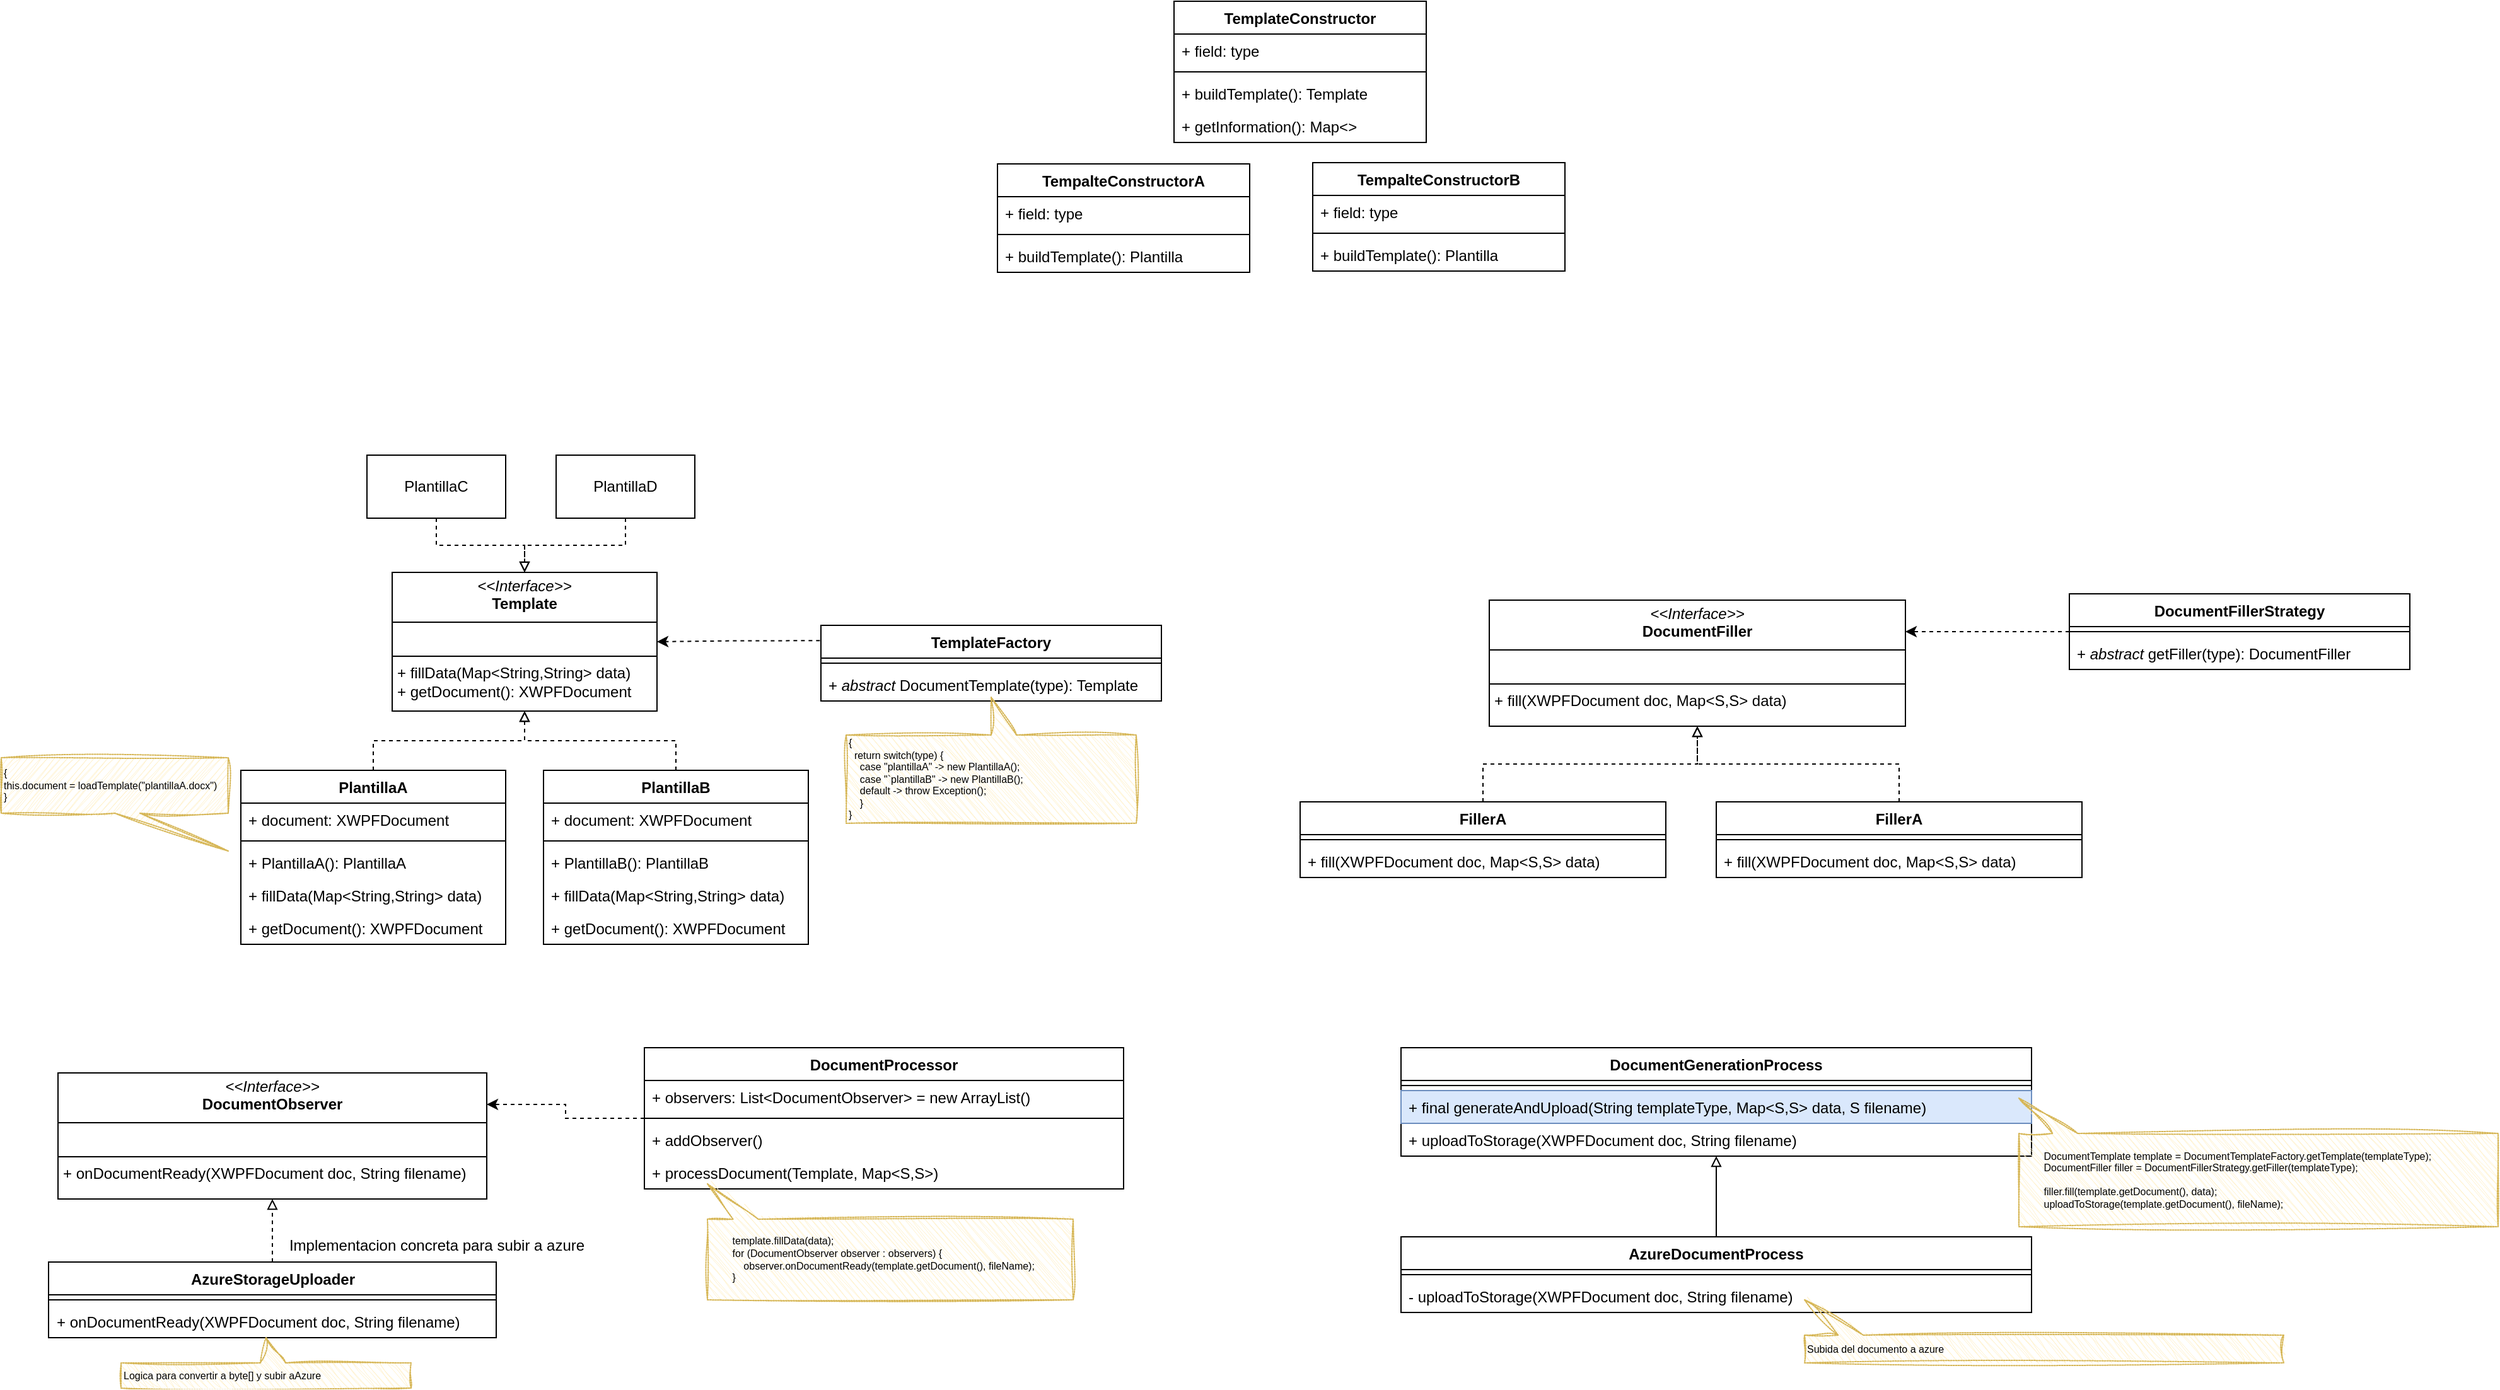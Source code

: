 <mxfile version="22.1.22" type="embed">
  <diagram name="Page-1" id="6133507b-19e7-1e82-6fc7-422aa6c4b21f">
    <mxGraphModel dx="2771" dy="1970" grid="1" gridSize="10" guides="1" tooltips="1" connect="1" arrows="1" fold="1" page="1" pageScale="1" pageWidth="1100" pageHeight="850" background="none" math="0" shadow="0">
      <root>
        <mxCell id="0" />
        <mxCell id="1" parent="0" />
        <mxCell id="1vB-7IkMYXD6WmxoZs2r-31" style="edgeStyle=orthogonalEdgeStyle;rounded=0;orthogonalLoop=1;jettySize=auto;html=1;entryX=0.5;entryY=0;entryDx=0;entryDy=0;endArrow=block;endFill=0;dashed=1;" parent="1" source="1vB-7IkMYXD6WmxoZs2r-3" target="1vB-7IkMYXD6WmxoZs2r-27" edge="1">
          <mxGeometry relative="1" as="geometry" />
        </mxCell>
        <mxCell id="1vB-7IkMYXD6WmxoZs2r-3" value="PlantillaC" style="html=1;whiteSpace=wrap;" parent="1" vertex="1">
          <mxGeometry x="170" y="120" width="110" height="50" as="geometry" />
        </mxCell>
        <mxCell id="1vB-7IkMYXD6WmxoZs2r-32" style="edgeStyle=orthogonalEdgeStyle;rounded=0;orthogonalLoop=1;jettySize=auto;html=1;endArrow=block;endFill=0;dashed=1;" parent="1" source="1vB-7IkMYXD6WmxoZs2r-4" target="1vB-7IkMYXD6WmxoZs2r-27" edge="1">
          <mxGeometry relative="1" as="geometry" />
        </mxCell>
        <mxCell id="1vB-7IkMYXD6WmxoZs2r-4" value="PlantillaD" style="html=1;whiteSpace=wrap;" parent="1" vertex="1">
          <mxGeometry x="320" y="120" width="110" height="50" as="geometry" />
        </mxCell>
        <mxCell id="1vB-7IkMYXD6WmxoZs2r-6" value="TemplateConstructor" style="swimlane;fontStyle=1;align=center;verticalAlign=top;childLayout=stackLayout;horizontal=1;startSize=26;horizontalStack=0;resizeParent=1;resizeParentMax=0;resizeLast=0;collapsible=1;marginBottom=0;whiteSpace=wrap;html=1;" parent="1" vertex="1">
          <mxGeometry x="810" y="-240" width="200" height="112" as="geometry" />
        </mxCell>
        <mxCell id="1vB-7IkMYXD6WmxoZs2r-7" value="+ field: type" style="text;strokeColor=none;fillColor=none;align=left;verticalAlign=top;spacingLeft=4;spacingRight=4;overflow=hidden;rotatable=0;points=[[0,0.5],[1,0.5]];portConstraint=eastwest;whiteSpace=wrap;html=1;" parent="1vB-7IkMYXD6WmxoZs2r-6" vertex="1">
          <mxGeometry y="26" width="200" height="26" as="geometry" />
        </mxCell>
        <mxCell id="1vB-7IkMYXD6WmxoZs2r-8" value="" style="line;strokeWidth=1;fillColor=none;align=left;verticalAlign=middle;spacingTop=-1;spacingLeft=3;spacingRight=3;rotatable=0;labelPosition=right;points=[];portConstraint=eastwest;strokeColor=inherit;" parent="1vB-7IkMYXD6WmxoZs2r-6" vertex="1">
          <mxGeometry y="52" width="200" height="8" as="geometry" />
        </mxCell>
        <mxCell id="1vB-7IkMYXD6WmxoZs2r-9" value="+ buildTemplate(): Template" style="text;strokeColor=none;fillColor=none;align=left;verticalAlign=top;spacingLeft=4;spacingRight=4;overflow=hidden;rotatable=0;points=[[0,0.5],[1,0.5]];portConstraint=eastwest;whiteSpace=wrap;html=1;" parent="1vB-7IkMYXD6WmxoZs2r-6" vertex="1">
          <mxGeometry y="60" width="200" height="26" as="geometry" />
        </mxCell>
        <mxCell id="1vB-7IkMYXD6WmxoZs2r-25" value="+ getInformation(): Map&amp;lt;&amp;gt;" style="text;strokeColor=none;fillColor=none;align=left;verticalAlign=top;spacingLeft=4;spacingRight=4;overflow=hidden;rotatable=0;points=[[0,0.5],[1,0.5]];portConstraint=eastwest;whiteSpace=wrap;html=1;" parent="1vB-7IkMYXD6WmxoZs2r-6" vertex="1">
          <mxGeometry y="86" width="200" height="26" as="geometry" />
        </mxCell>
        <mxCell id="1vB-7IkMYXD6WmxoZs2r-16" value="TempalteConstructorA" style="swimlane;fontStyle=1;align=center;verticalAlign=top;childLayout=stackLayout;horizontal=1;startSize=26;horizontalStack=0;resizeParent=1;resizeParentMax=0;resizeLast=0;collapsible=1;marginBottom=0;whiteSpace=wrap;html=1;" parent="1" vertex="1">
          <mxGeometry x="670" y="-111" width="200" height="86" as="geometry" />
        </mxCell>
        <mxCell id="1vB-7IkMYXD6WmxoZs2r-17" value="+ field: type" style="text;strokeColor=none;fillColor=none;align=left;verticalAlign=top;spacingLeft=4;spacingRight=4;overflow=hidden;rotatable=0;points=[[0,0.5],[1,0.5]];portConstraint=eastwest;whiteSpace=wrap;html=1;" parent="1vB-7IkMYXD6WmxoZs2r-16" vertex="1">
          <mxGeometry y="26" width="200" height="26" as="geometry" />
        </mxCell>
        <mxCell id="1vB-7IkMYXD6WmxoZs2r-18" value="" style="line;strokeWidth=1;fillColor=none;align=left;verticalAlign=middle;spacingTop=-1;spacingLeft=3;spacingRight=3;rotatable=0;labelPosition=right;points=[];portConstraint=eastwest;strokeColor=inherit;" parent="1vB-7IkMYXD6WmxoZs2r-16" vertex="1">
          <mxGeometry y="52" width="200" height="8" as="geometry" />
        </mxCell>
        <mxCell id="1vB-7IkMYXD6WmxoZs2r-19" value="+ buildTemplate(): Plantilla" style="text;strokeColor=none;fillColor=none;align=left;verticalAlign=top;spacingLeft=4;spacingRight=4;overflow=hidden;rotatable=0;points=[[0,0.5],[1,0.5]];portConstraint=eastwest;whiteSpace=wrap;html=1;" parent="1vB-7IkMYXD6WmxoZs2r-16" vertex="1">
          <mxGeometry y="60" width="200" height="26" as="geometry" />
        </mxCell>
        <mxCell id="1vB-7IkMYXD6WmxoZs2r-20" value="TempalteConstructorB" style="swimlane;fontStyle=1;align=center;verticalAlign=top;childLayout=stackLayout;horizontal=1;startSize=26;horizontalStack=0;resizeParent=1;resizeParentMax=0;resizeLast=0;collapsible=1;marginBottom=0;whiteSpace=wrap;html=1;" parent="1" vertex="1">
          <mxGeometry x="920" y="-112" width="200" height="86" as="geometry" />
        </mxCell>
        <mxCell id="1vB-7IkMYXD6WmxoZs2r-21" value="+ field: type" style="text;strokeColor=none;fillColor=none;align=left;verticalAlign=top;spacingLeft=4;spacingRight=4;overflow=hidden;rotatable=0;points=[[0,0.5],[1,0.5]];portConstraint=eastwest;whiteSpace=wrap;html=1;" parent="1vB-7IkMYXD6WmxoZs2r-20" vertex="1">
          <mxGeometry y="26" width="200" height="26" as="geometry" />
        </mxCell>
        <mxCell id="1vB-7IkMYXD6WmxoZs2r-22" value="" style="line;strokeWidth=1;fillColor=none;align=left;verticalAlign=middle;spacingTop=-1;spacingLeft=3;spacingRight=3;rotatable=0;labelPosition=right;points=[];portConstraint=eastwest;strokeColor=inherit;" parent="1vB-7IkMYXD6WmxoZs2r-20" vertex="1">
          <mxGeometry y="52" width="200" height="8" as="geometry" />
        </mxCell>
        <mxCell id="1vB-7IkMYXD6WmxoZs2r-23" value="+ buildTemplate(): Plantilla" style="text;strokeColor=none;fillColor=none;align=left;verticalAlign=top;spacingLeft=4;spacingRight=4;overflow=hidden;rotatable=0;points=[[0,0.5],[1,0.5]];portConstraint=eastwest;whiteSpace=wrap;html=1;" parent="1vB-7IkMYXD6WmxoZs2r-20" vertex="1">
          <mxGeometry y="60" width="200" height="26" as="geometry" />
        </mxCell>
        <mxCell id="1vB-7IkMYXD6WmxoZs2r-27" value="&lt;p style=&quot;margin:0px;margin-top:4px;text-align:center;&quot;&gt;&lt;i&gt;&amp;lt;&amp;lt;Interface&amp;gt;&amp;gt;&lt;/i&gt;&lt;br&gt;&lt;b&gt;Template&lt;/b&gt;&lt;/p&gt;&lt;hr size=&quot;1&quot; style=&quot;border-style:solid;&quot;&gt;&lt;p style=&quot;margin:0px;margin-left:4px;&quot;&gt;&lt;br&gt;&lt;/p&gt;&lt;hr size=&quot;1&quot; style=&quot;border-style:solid;&quot;&gt;&lt;p style=&quot;margin:0px;margin-left:4px;&quot;&gt;+ fillData(Map&amp;lt;String,String&amp;gt; data)&lt;br&gt;+ getDocument(): XWPFDocument&lt;/p&gt;" style="verticalAlign=top;align=left;overflow=fill;html=1;whiteSpace=wrap;" parent="1" vertex="1">
          <mxGeometry x="190" y="213" width="210" height="110" as="geometry" />
        </mxCell>
        <mxCell id="1vB-7IkMYXD6WmxoZs2r-34" value="PlantillaA" style="swimlane;fontStyle=1;align=center;verticalAlign=top;childLayout=stackLayout;horizontal=1;startSize=26;horizontalStack=0;resizeParent=1;resizeParentMax=0;resizeLast=0;collapsible=1;marginBottom=0;whiteSpace=wrap;html=1;" parent="1" vertex="1">
          <mxGeometry x="70" y="370" width="210" height="138" as="geometry" />
        </mxCell>
        <mxCell id="1vB-7IkMYXD6WmxoZs2r-35" value="+ document: XWPFDocument" style="text;strokeColor=none;fillColor=none;align=left;verticalAlign=top;spacingLeft=4;spacingRight=4;overflow=hidden;rotatable=0;points=[[0,0.5],[1,0.5]];portConstraint=eastwest;whiteSpace=wrap;html=1;" parent="1vB-7IkMYXD6WmxoZs2r-34" vertex="1">
          <mxGeometry y="26" width="210" height="26" as="geometry" />
        </mxCell>
        <mxCell id="1vB-7IkMYXD6WmxoZs2r-36" value="" style="line;strokeWidth=1;fillColor=none;align=left;verticalAlign=middle;spacingTop=-1;spacingLeft=3;spacingRight=3;rotatable=0;labelPosition=right;points=[];portConstraint=eastwest;strokeColor=inherit;" parent="1vB-7IkMYXD6WmxoZs2r-34" vertex="1">
          <mxGeometry y="52" width="210" height="8" as="geometry" />
        </mxCell>
        <mxCell id="1vB-7IkMYXD6WmxoZs2r-37" value="+ PlantillaA(): PlantillaA" style="text;strokeColor=none;fillColor=none;align=left;verticalAlign=top;spacingLeft=4;spacingRight=4;overflow=hidden;rotatable=0;points=[[0,0.5],[1,0.5]];portConstraint=eastwest;whiteSpace=wrap;html=1;" parent="1vB-7IkMYXD6WmxoZs2r-34" vertex="1">
          <mxGeometry y="60" width="210" height="26" as="geometry" />
        </mxCell>
        <mxCell id="1vB-7IkMYXD6WmxoZs2r-42" value="+ fillData(Map&amp;lt;String,String&amp;gt; data)" style="text;strokeColor=none;fillColor=none;align=left;verticalAlign=top;spacingLeft=4;spacingRight=4;overflow=hidden;rotatable=0;points=[[0,0.5],[1,0.5]];portConstraint=eastwest;whiteSpace=wrap;html=1;" parent="1vB-7IkMYXD6WmxoZs2r-34" vertex="1">
          <mxGeometry y="86" width="210" height="26" as="geometry" />
        </mxCell>
        <mxCell id="1vB-7IkMYXD6WmxoZs2r-43" value="+ getDocument(): XWPFDocument" style="text;strokeColor=none;fillColor=none;align=left;verticalAlign=top;spacingLeft=4;spacingRight=4;overflow=hidden;rotatable=0;points=[[0,0.5],[1,0.5]];portConstraint=eastwest;whiteSpace=wrap;html=1;" parent="1vB-7IkMYXD6WmxoZs2r-34" vertex="1">
          <mxGeometry y="112" width="210" height="26" as="geometry" />
        </mxCell>
        <mxCell id="1vB-7IkMYXD6WmxoZs2r-45" style="edgeStyle=orthogonalEdgeStyle;rounded=0;orthogonalLoop=1;jettySize=auto;html=1;dashed=1;endArrow=block;endFill=0;" parent="1" source="1vB-7IkMYXD6WmxoZs2r-34" target="1vB-7IkMYXD6WmxoZs2r-27" edge="1">
          <mxGeometry relative="1" as="geometry" />
        </mxCell>
        <mxCell id="1vB-7IkMYXD6WmxoZs2r-46" value="{&lt;div style=&quot;font-size: 8px;&quot;&gt;this.document = loadTemplate(&quot;plantillaA.docx&quot;)&lt;/div&gt;&lt;div style=&quot;font-size: 8px;&quot;&gt;}&lt;/div&gt;" style="shape=callout;whiteSpace=wrap;html=1;perimeter=calloutPerimeter;position2=1;align=left;fontSize=8;dashed=1;dashPattern=1 1;fillColor=#fff2cc;strokeColor=#d6b656;sketch=1;curveFitting=1;jiggle=2;" parent="1" vertex="1">
          <mxGeometry x="-120" y="360" width="180" height="74" as="geometry" />
        </mxCell>
        <mxCell id="1vB-7IkMYXD6WmxoZs2r-47" value="TemplateFactory" style="swimlane;fontStyle=1;align=center;verticalAlign=top;childLayout=stackLayout;horizontal=1;startSize=26;horizontalStack=0;resizeParent=1;resizeParentMax=0;resizeLast=0;collapsible=1;marginBottom=0;whiteSpace=wrap;html=1;" parent="1" vertex="1">
          <mxGeometry x="530" y="255" width="270" height="60" as="geometry" />
        </mxCell>
        <mxCell id="1vB-7IkMYXD6WmxoZs2r-49" value="" style="line;strokeWidth=1;fillColor=none;align=left;verticalAlign=middle;spacingTop=-1;spacingLeft=3;spacingRight=3;rotatable=0;labelPosition=right;points=[];portConstraint=eastwest;strokeColor=inherit;" parent="1vB-7IkMYXD6WmxoZs2r-47" vertex="1">
          <mxGeometry y="26" width="270" height="8" as="geometry" />
        </mxCell>
        <mxCell id="1vB-7IkMYXD6WmxoZs2r-50" value="+ &lt;i&gt;abstract&lt;/i&gt; DocumentTemplate(type): Template" style="text;strokeColor=none;fillColor=none;align=left;verticalAlign=top;spacingLeft=4;spacingRight=4;overflow=hidden;rotatable=0;points=[[0,0.5],[1,0.5]];portConstraint=eastwest;whiteSpace=wrap;html=1;" parent="1vB-7IkMYXD6WmxoZs2r-47" vertex="1">
          <mxGeometry y="34" width="270" height="26" as="geometry" />
        </mxCell>
        <mxCell id="1vB-7IkMYXD6WmxoZs2r-57" style="edgeStyle=orthogonalEdgeStyle;rounded=0;orthogonalLoop=1;jettySize=auto;html=1;entryX=0.5;entryY=1;entryDx=0;entryDy=0;endArrow=block;endFill=0;dashed=1;" parent="1" source="1vB-7IkMYXD6WmxoZs2r-51" target="1vB-7IkMYXD6WmxoZs2r-27" edge="1">
          <mxGeometry relative="1" as="geometry">
            <mxPoint x="330" y="340" as="targetPoint" />
          </mxGeometry>
        </mxCell>
        <mxCell id="1vB-7IkMYXD6WmxoZs2r-51" value="PlantillaB" style="swimlane;fontStyle=1;align=center;verticalAlign=top;childLayout=stackLayout;horizontal=1;startSize=26;horizontalStack=0;resizeParent=1;resizeParentMax=0;resizeLast=0;collapsible=1;marginBottom=0;whiteSpace=wrap;html=1;" parent="1" vertex="1">
          <mxGeometry x="310" y="370" width="210" height="138" as="geometry" />
        </mxCell>
        <mxCell id="1vB-7IkMYXD6WmxoZs2r-52" value="+ document: XWPFDocument" style="text;strokeColor=none;fillColor=none;align=left;verticalAlign=top;spacingLeft=4;spacingRight=4;overflow=hidden;rotatable=0;points=[[0,0.5],[1,0.5]];portConstraint=eastwest;whiteSpace=wrap;html=1;" parent="1vB-7IkMYXD6WmxoZs2r-51" vertex="1">
          <mxGeometry y="26" width="210" height="26" as="geometry" />
        </mxCell>
        <mxCell id="1vB-7IkMYXD6WmxoZs2r-53" value="" style="line;strokeWidth=1;fillColor=none;align=left;verticalAlign=middle;spacingTop=-1;spacingLeft=3;spacingRight=3;rotatable=0;labelPosition=right;points=[];portConstraint=eastwest;strokeColor=inherit;" parent="1vB-7IkMYXD6WmxoZs2r-51" vertex="1">
          <mxGeometry y="52" width="210" height="8" as="geometry" />
        </mxCell>
        <mxCell id="1vB-7IkMYXD6WmxoZs2r-54" value="+ PlantillaB(): PlantillaB" style="text;strokeColor=none;fillColor=none;align=left;verticalAlign=top;spacingLeft=4;spacingRight=4;overflow=hidden;rotatable=0;points=[[0,0.5],[1,0.5]];portConstraint=eastwest;whiteSpace=wrap;html=1;" parent="1vB-7IkMYXD6WmxoZs2r-51" vertex="1">
          <mxGeometry y="60" width="210" height="26" as="geometry" />
        </mxCell>
        <mxCell id="1vB-7IkMYXD6WmxoZs2r-55" value="+ fillData(Map&amp;lt;String,String&amp;gt; data)" style="text;strokeColor=none;fillColor=none;align=left;verticalAlign=top;spacingLeft=4;spacingRight=4;overflow=hidden;rotatable=0;points=[[0,0.5],[1,0.5]];portConstraint=eastwest;whiteSpace=wrap;html=1;" parent="1vB-7IkMYXD6WmxoZs2r-51" vertex="1">
          <mxGeometry y="86" width="210" height="26" as="geometry" />
        </mxCell>
        <mxCell id="1vB-7IkMYXD6WmxoZs2r-56" value="+ getDocument(): XWPFDocument" style="text;strokeColor=none;fillColor=none;align=left;verticalAlign=top;spacingLeft=4;spacingRight=4;overflow=hidden;rotatable=0;points=[[0,0.5],[1,0.5]];portConstraint=eastwest;whiteSpace=wrap;html=1;" parent="1vB-7IkMYXD6WmxoZs2r-51" vertex="1">
          <mxGeometry y="112" width="210" height="26" as="geometry" />
        </mxCell>
        <mxCell id="1vB-7IkMYXD6WmxoZs2r-58" value="{&lt;div style=&quot;font-size: 8px;&quot;&gt;&amp;nbsp; return switch(type) {&lt;/div&gt;&lt;div style=&quot;font-size: 8px;&quot;&gt;&amp;nbsp; &amp;nbsp; case &quot;plantillaA&quot; -&amp;gt; new PlantillaA();&lt;/div&gt;&lt;div style=&quot;font-size: 8px;&quot;&gt;&amp;nbsp; &amp;nbsp; case &quot;`plantillaB&quot; -&amp;gt; new PlantillaB();&lt;/div&gt;&lt;div style=&quot;font-size: 8px;&quot;&gt;&amp;nbsp; &amp;nbsp; default -&amp;gt; throw Exception();&lt;/div&gt;&lt;div style=&quot;font-size: 8px;&quot;&gt;&amp;nbsp; &amp;nbsp; }&lt;/div&gt;&lt;div style=&quot;font-size: 8px;&quot;&gt;}&lt;/div&gt;" style="shape=callout;whiteSpace=wrap;html=1;perimeter=calloutPerimeter;position2=0.5;flipV=1;dashed=1;dashPattern=1 1;fillColor=#fff2cc;strokeColor=#d6b656;align=left;fontSize=8;sketch=1;curveFitting=1;jiggle=2;" parent="1" vertex="1">
          <mxGeometry x="550" y="312" width="230" height="100" as="geometry" />
        </mxCell>
        <mxCell id="1vB-7IkMYXD6WmxoZs2r-59" style="edgeStyle=orthogonalEdgeStyle;rounded=0;orthogonalLoop=1;jettySize=auto;html=1;dashed=1;exitX=-0.003;exitY=0.203;exitDx=0;exitDy=0;exitPerimeter=0;" parent="1" source="1vB-7IkMYXD6WmxoZs2r-47" target="1vB-7IkMYXD6WmxoZs2r-27" edge="1">
          <mxGeometry relative="1" as="geometry" />
        </mxCell>
        <mxCell id="1vB-7IkMYXD6WmxoZs2r-60" value="&lt;p style=&quot;margin:0px;margin-top:4px;text-align:center;&quot;&gt;&lt;i&gt;&amp;lt;&amp;lt;Interface&amp;gt;&amp;gt;&lt;/i&gt;&lt;br&gt;&lt;b&gt;DocumentFiller&lt;/b&gt;&lt;/p&gt;&lt;hr size=&quot;1&quot; style=&quot;border-style:solid;&quot;&gt;&lt;p style=&quot;margin:0px;margin-left:4px;&quot;&gt;&lt;br&gt;&lt;/p&gt;&lt;hr size=&quot;1&quot; style=&quot;border-style:solid;&quot;&gt;&lt;p style=&quot;margin:0px;margin-left:4px;&quot;&gt;+ fill(XWPFDocument doc, Map&amp;lt;S,S&amp;gt; data)&lt;br&gt;&lt;/p&gt;" style="verticalAlign=top;align=left;overflow=fill;html=1;whiteSpace=wrap;" parent="1" vertex="1">
          <mxGeometry x="1060" y="235" width="330" height="100" as="geometry" />
        </mxCell>
        <mxCell id="1vB-7IkMYXD6WmxoZs2r-70" style="edgeStyle=orthogonalEdgeStyle;rounded=0;orthogonalLoop=1;jettySize=auto;html=1;endArrow=block;endFill=0;dashed=1;" parent="1" source="1vB-7IkMYXD6WmxoZs2r-61" target="1vB-7IkMYXD6WmxoZs2r-60" edge="1">
          <mxGeometry relative="1" as="geometry" />
        </mxCell>
        <mxCell id="1vB-7IkMYXD6WmxoZs2r-61" value="FillerA" style="swimlane;fontStyle=1;align=center;verticalAlign=top;childLayout=stackLayout;horizontal=1;startSize=26;horizontalStack=0;resizeParent=1;resizeParentMax=0;resizeLast=0;collapsible=1;marginBottom=0;whiteSpace=wrap;html=1;" parent="1" vertex="1">
          <mxGeometry x="910" y="395" width="290" height="60" as="geometry" />
        </mxCell>
        <mxCell id="1vB-7IkMYXD6WmxoZs2r-63" value="" style="line;strokeWidth=1;fillColor=none;align=left;verticalAlign=middle;spacingTop=-1;spacingLeft=3;spacingRight=3;rotatable=0;labelPosition=right;points=[];portConstraint=eastwest;strokeColor=inherit;" parent="1vB-7IkMYXD6WmxoZs2r-61" vertex="1">
          <mxGeometry y="26" width="290" height="8" as="geometry" />
        </mxCell>
        <mxCell id="1vB-7IkMYXD6WmxoZs2r-66" value="+ fill(XWPFDocument doc, Map&amp;lt;S,S&amp;gt; data)" style="text;strokeColor=none;fillColor=none;align=left;verticalAlign=top;spacingLeft=4;spacingRight=4;overflow=hidden;rotatable=0;points=[[0,0.5],[1,0.5]];portConstraint=eastwest;whiteSpace=wrap;html=1;" parent="1vB-7IkMYXD6WmxoZs2r-61" vertex="1">
          <mxGeometry y="34" width="290" height="26" as="geometry" />
        </mxCell>
        <mxCell id="1vB-7IkMYXD6WmxoZs2r-71" style="edgeStyle=orthogonalEdgeStyle;rounded=0;orthogonalLoop=1;jettySize=auto;html=1;entryX=0.5;entryY=1;entryDx=0;entryDy=0;endArrow=block;endFill=0;dashed=1;" parent="1" source="1vB-7IkMYXD6WmxoZs2r-67" target="1vB-7IkMYXD6WmxoZs2r-60" edge="1">
          <mxGeometry relative="1" as="geometry" />
        </mxCell>
        <mxCell id="1vB-7IkMYXD6WmxoZs2r-67" value="FillerA" style="swimlane;fontStyle=1;align=center;verticalAlign=top;childLayout=stackLayout;horizontal=1;startSize=26;horizontalStack=0;resizeParent=1;resizeParentMax=0;resizeLast=0;collapsible=1;marginBottom=0;whiteSpace=wrap;html=1;" parent="1" vertex="1">
          <mxGeometry x="1240" y="395" width="290" height="60" as="geometry" />
        </mxCell>
        <mxCell id="1vB-7IkMYXD6WmxoZs2r-68" value="" style="line;strokeWidth=1;fillColor=none;align=left;verticalAlign=middle;spacingTop=-1;spacingLeft=3;spacingRight=3;rotatable=0;labelPosition=right;points=[];portConstraint=eastwest;strokeColor=inherit;" parent="1vB-7IkMYXD6WmxoZs2r-67" vertex="1">
          <mxGeometry y="26" width="290" height="8" as="geometry" />
        </mxCell>
        <mxCell id="1vB-7IkMYXD6WmxoZs2r-69" value="+ fill(XWPFDocument doc, Map&amp;lt;S,S&amp;gt; data)" style="text;strokeColor=none;fillColor=none;align=left;verticalAlign=top;spacingLeft=4;spacingRight=4;overflow=hidden;rotatable=0;points=[[0,0.5],[1,0.5]];portConstraint=eastwest;whiteSpace=wrap;html=1;" parent="1vB-7IkMYXD6WmxoZs2r-67" vertex="1">
          <mxGeometry y="34" width="290" height="26" as="geometry" />
        </mxCell>
        <mxCell id="1vB-7IkMYXD6WmxoZs2r-75" style="edgeStyle=orthogonalEdgeStyle;rounded=0;orthogonalLoop=1;jettySize=auto;html=1;entryX=1;entryY=0.25;entryDx=0;entryDy=0;dashed=1;" parent="1" source="1vB-7IkMYXD6WmxoZs2r-72" target="1vB-7IkMYXD6WmxoZs2r-60" edge="1">
          <mxGeometry relative="1" as="geometry" />
        </mxCell>
        <mxCell id="1vB-7IkMYXD6WmxoZs2r-72" value="DocumentFillerStrategy" style="swimlane;fontStyle=1;align=center;verticalAlign=top;childLayout=stackLayout;horizontal=1;startSize=26;horizontalStack=0;resizeParent=1;resizeParentMax=0;resizeLast=0;collapsible=1;marginBottom=0;whiteSpace=wrap;html=1;" parent="1" vertex="1">
          <mxGeometry x="1520" y="230" width="270" height="60" as="geometry" />
        </mxCell>
        <mxCell id="1vB-7IkMYXD6WmxoZs2r-73" value="" style="line;strokeWidth=1;fillColor=none;align=left;verticalAlign=middle;spacingTop=-1;spacingLeft=3;spacingRight=3;rotatable=0;labelPosition=right;points=[];portConstraint=eastwest;strokeColor=inherit;" parent="1vB-7IkMYXD6WmxoZs2r-72" vertex="1">
          <mxGeometry y="26" width="270" height="8" as="geometry" />
        </mxCell>
        <mxCell id="1vB-7IkMYXD6WmxoZs2r-74" value="+ &lt;i&gt;abstract&lt;/i&gt; getFiller(type): DocumentFiller" style="text;strokeColor=none;fillColor=none;align=left;verticalAlign=top;spacingLeft=4;spacingRight=4;overflow=hidden;rotatable=0;points=[[0,0.5],[1,0.5]];portConstraint=eastwest;whiteSpace=wrap;html=1;" parent="1vB-7IkMYXD6WmxoZs2r-72" vertex="1">
          <mxGeometry y="34" width="270" height="26" as="geometry" />
        </mxCell>
        <mxCell id="1vB-7IkMYXD6WmxoZs2r-76" value="&lt;p style=&quot;margin:0px;margin-top:4px;text-align:center;&quot;&gt;&lt;i&gt;&amp;lt;&amp;lt;Interface&amp;gt;&amp;gt;&lt;/i&gt;&lt;br&gt;&lt;b&gt;DocumentObserver&lt;/b&gt;&lt;/p&gt;&lt;hr size=&quot;1&quot; style=&quot;border-style:solid;&quot;&gt;&lt;p style=&quot;margin:0px;margin-left:4px;&quot;&gt;&lt;br&gt;&lt;/p&gt;&lt;hr size=&quot;1&quot; style=&quot;border-style:solid;&quot;&gt;&lt;p style=&quot;margin:0px;margin-left:4px;&quot;&gt;+ onDocumentReady(XWPFDocument doc, String filename)&lt;br&gt;&lt;/p&gt;" style="verticalAlign=top;align=left;overflow=fill;html=1;whiteSpace=wrap;" parent="1" vertex="1">
          <mxGeometry x="-75" y="610" width="340" height="100" as="geometry" />
        </mxCell>
        <mxCell id="1vB-7IkMYXD6WmxoZs2r-81" style="edgeStyle=orthogonalEdgeStyle;rounded=0;orthogonalLoop=1;jettySize=auto;html=1;entryX=0.5;entryY=1;entryDx=0;entryDy=0;dashed=1;endArrow=block;endFill=0;" parent="1" source="1vB-7IkMYXD6WmxoZs2r-78" target="1vB-7IkMYXD6WmxoZs2r-76" edge="1">
          <mxGeometry relative="1" as="geometry" />
        </mxCell>
        <mxCell id="1vB-7IkMYXD6WmxoZs2r-78" value="AzureStorageUploader" style="swimlane;fontStyle=1;align=center;verticalAlign=top;childLayout=stackLayout;horizontal=1;startSize=26;horizontalStack=0;resizeParent=1;resizeParentMax=0;resizeLast=0;collapsible=1;marginBottom=0;whiteSpace=wrap;html=1;" parent="1" vertex="1">
          <mxGeometry x="-82.5" y="760" width="355" height="60" as="geometry" />
        </mxCell>
        <mxCell id="1vB-7IkMYXD6WmxoZs2r-79" value="" style="line;strokeWidth=1;fillColor=none;align=left;verticalAlign=middle;spacingTop=-1;spacingLeft=3;spacingRight=3;rotatable=0;labelPosition=right;points=[];portConstraint=eastwest;strokeColor=inherit;" parent="1vB-7IkMYXD6WmxoZs2r-78" vertex="1">
          <mxGeometry y="26" width="355" height="8" as="geometry" />
        </mxCell>
        <mxCell id="1vB-7IkMYXD6WmxoZs2r-80" value="+ onDocumentReady(XWPFDocument doc, String filename)" style="text;strokeColor=none;fillColor=none;align=left;verticalAlign=top;spacingLeft=4;spacingRight=4;overflow=hidden;rotatable=0;points=[[0,0.5],[1,0.5]];portConstraint=eastwest;whiteSpace=wrap;html=1;" parent="1vB-7IkMYXD6WmxoZs2r-78" vertex="1">
          <mxGeometry y="34" width="355" height="26" as="geometry" />
        </mxCell>
        <mxCell id="1vB-7IkMYXD6WmxoZs2r-82" value="Logica para convertir a byte[] y subir aAzure" style="shape=callout;whiteSpace=wrap;html=1;perimeter=calloutPerimeter;position2=0.5;flipV=1;dashed=1;dashPattern=1 1;fillColor=#fff2cc;strokeColor=#d6b656;align=left;fontSize=8;sketch=1;curveFitting=1;jiggle=2;size=20;position=0.48;" parent="1" vertex="1">
          <mxGeometry x="-25" y="820" width="230" height="40" as="geometry" />
        </mxCell>
        <mxCell id="1vB-7IkMYXD6WmxoZs2r-89" style="edgeStyle=orthogonalEdgeStyle;rounded=0;orthogonalLoop=1;jettySize=auto;html=1;entryX=1;entryY=0.25;entryDx=0;entryDy=0;dashed=1;" parent="1" source="1vB-7IkMYXD6WmxoZs2r-83" target="1vB-7IkMYXD6WmxoZs2r-76" edge="1">
          <mxGeometry relative="1" as="geometry" />
        </mxCell>
        <mxCell id="1vB-7IkMYXD6WmxoZs2r-83" value="DocumentProcessor" style="swimlane;fontStyle=1;align=center;verticalAlign=top;childLayout=stackLayout;horizontal=1;startSize=26;horizontalStack=0;resizeParent=1;resizeParentMax=0;resizeLast=0;collapsible=1;marginBottom=0;whiteSpace=wrap;html=1;" parent="1" vertex="1">
          <mxGeometry x="390" y="590" width="380" height="112" as="geometry" />
        </mxCell>
        <mxCell id="1vB-7IkMYXD6WmxoZs2r-84" value="+ observers: List&amp;lt;DocumentObserver&amp;gt; = new ArrayList()" style="text;strokeColor=none;fillColor=none;align=left;verticalAlign=top;spacingLeft=4;spacingRight=4;overflow=hidden;rotatable=0;points=[[0,0.5],[1,0.5]];portConstraint=eastwest;whiteSpace=wrap;html=1;" parent="1vB-7IkMYXD6WmxoZs2r-83" vertex="1">
          <mxGeometry y="26" width="380" height="26" as="geometry" />
        </mxCell>
        <mxCell id="1vB-7IkMYXD6WmxoZs2r-85" value="" style="line;strokeWidth=1;fillColor=none;align=left;verticalAlign=middle;spacingTop=-1;spacingLeft=3;spacingRight=3;rotatable=0;labelPosition=right;points=[];portConstraint=eastwest;strokeColor=inherit;" parent="1vB-7IkMYXD6WmxoZs2r-83" vertex="1">
          <mxGeometry y="52" width="380" height="8" as="geometry" />
        </mxCell>
        <mxCell id="1vB-7IkMYXD6WmxoZs2r-86" value="+ addObserver()" style="text;strokeColor=none;fillColor=none;align=left;verticalAlign=top;spacingLeft=4;spacingRight=4;overflow=hidden;rotatable=0;points=[[0,0.5],[1,0.5]];portConstraint=eastwest;whiteSpace=wrap;html=1;" parent="1vB-7IkMYXD6WmxoZs2r-83" vertex="1">
          <mxGeometry y="60" width="380" height="26" as="geometry" />
        </mxCell>
        <mxCell id="1vB-7IkMYXD6WmxoZs2r-87" value="+ processDocument(Template, Map&amp;lt;S,S&amp;gt;)" style="text;strokeColor=none;fillColor=none;align=left;verticalAlign=top;spacingLeft=4;spacingRight=4;overflow=hidden;rotatable=0;points=[[0,0.5],[1,0.5]];portConstraint=eastwest;whiteSpace=wrap;html=1;" parent="1vB-7IkMYXD6WmxoZs2r-83" vertex="1">
          <mxGeometry y="86" width="380" height="26" as="geometry" />
        </mxCell>
        <mxCell id="1vB-7IkMYXD6WmxoZs2r-90" value="DocumentGenerationProcess" style="swimlane;fontStyle=1;align=center;verticalAlign=top;childLayout=stackLayout;horizontal=1;startSize=26;horizontalStack=0;resizeParent=1;resizeParentMax=0;resizeLast=0;collapsible=1;marginBottom=0;whiteSpace=wrap;html=1;" parent="1" vertex="1">
          <mxGeometry x="990" y="590" width="500" height="86" as="geometry" />
        </mxCell>
        <mxCell id="1vB-7IkMYXD6WmxoZs2r-92" value="" style="line;strokeWidth=1;fillColor=none;align=left;verticalAlign=middle;spacingTop=-1;spacingLeft=3;spacingRight=3;rotatable=0;labelPosition=right;points=[];portConstraint=eastwest;strokeColor=inherit;" parent="1vB-7IkMYXD6WmxoZs2r-90" vertex="1">
          <mxGeometry y="26" width="500" height="8" as="geometry" />
        </mxCell>
        <mxCell id="1vB-7IkMYXD6WmxoZs2r-93" value="+ final generateAndUpload(String templateType, Map&amp;lt;S,S&amp;gt; data, S filename)" style="text;strokeColor=#6c8ebf;fillColor=#dae8fc;align=left;verticalAlign=top;spacingLeft=4;spacingRight=4;overflow=hidden;rotatable=0;points=[[0,0.5],[1,0.5]];portConstraint=eastwest;whiteSpace=wrap;html=1;" parent="1vB-7IkMYXD6WmxoZs2r-90" vertex="1">
          <mxGeometry y="34" width="500" height="26" as="geometry" />
        </mxCell>
        <mxCell id="1vB-7IkMYXD6WmxoZs2r-94" value="+ uploadToStorage(XWPFDocument doc, String filename)" style="text;strokeColor=none;fillColor=none;align=left;verticalAlign=top;spacingLeft=4;spacingRight=4;overflow=hidden;rotatable=0;points=[[0,0.5],[1,0.5]];portConstraint=eastwest;whiteSpace=wrap;html=1;" parent="1vB-7IkMYXD6WmxoZs2r-90" vertex="1">
          <mxGeometry y="60" width="500" height="26" as="geometry" />
        </mxCell>
        <mxCell id="1vB-7IkMYXD6WmxoZs2r-99" style="edgeStyle=orthogonalEdgeStyle;rounded=0;orthogonalLoop=1;jettySize=auto;html=1;endArrow=block;endFill=0;" parent="1" source="1vB-7IkMYXD6WmxoZs2r-95" target="1vB-7IkMYXD6WmxoZs2r-90" edge="1">
          <mxGeometry relative="1" as="geometry" />
        </mxCell>
        <mxCell id="1vB-7IkMYXD6WmxoZs2r-95" value="AzureDocumentProcess" style="swimlane;fontStyle=1;align=center;verticalAlign=top;childLayout=stackLayout;horizontal=1;startSize=26;horizontalStack=0;resizeParent=1;resizeParentMax=0;resizeLast=0;collapsible=1;marginBottom=0;whiteSpace=wrap;html=1;" parent="1" vertex="1">
          <mxGeometry x="990" y="740" width="500" height="60" as="geometry" />
        </mxCell>
        <mxCell id="1vB-7IkMYXD6WmxoZs2r-96" value="" style="line;strokeWidth=1;fillColor=none;align=left;verticalAlign=middle;spacingTop=-1;spacingLeft=3;spacingRight=3;rotatable=0;labelPosition=right;points=[];portConstraint=eastwest;strokeColor=inherit;" parent="1vB-7IkMYXD6WmxoZs2r-95" vertex="1">
          <mxGeometry y="26" width="500" height="8" as="geometry" />
        </mxCell>
        <mxCell id="1vB-7IkMYXD6WmxoZs2r-98" value="- uploadToStorage(XWPFDocument doc, String filename)" style="text;strokeColor=none;fillColor=none;align=left;verticalAlign=top;spacingLeft=4;spacingRight=4;overflow=hidden;rotatable=0;points=[[0,0.5],[1,0.5]];portConstraint=eastwest;whiteSpace=wrap;html=1;" parent="1vB-7IkMYXD6WmxoZs2r-95" vertex="1">
          <mxGeometry y="34" width="500" height="26" as="geometry" />
        </mxCell>
        <mxCell id="1vB-7IkMYXD6WmxoZs2r-100" value="&lt;div&gt;&amp;nbsp; &amp;nbsp; &amp;nbsp; &amp;nbsp; DocumentTemplate template = DocumentTemplateFactory.getTemplate(templateType);&lt;/div&gt;&lt;div&gt;&amp;nbsp; &amp;nbsp; &amp;nbsp; &amp;nbsp; DocumentFiller filler = DocumentFillerStrategy.getFiller(templateType);&lt;/div&gt;&lt;div&gt;&lt;br&gt;&lt;/div&gt;&lt;div&gt;&amp;nbsp; &amp;nbsp; &amp;nbsp; &amp;nbsp; filler.fill(template.getDocument(), data);&lt;/div&gt;&lt;div&gt;&amp;nbsp; &amp;nbsp; &amp;nbsp; &amp;nbsp; uploadToStorage(template.getDocument(), fileName);&lt;/div&gt;" style="shape=callout;whiteSpace=wrap;html=1;perimeter=calloutPerimeter;position2=0;flipV=1;dashed=1;dashPattern=1 1;fillColor=#fff2cc;strokeColor=#d6b656;align=left;fontSize=8;sketch=1;curveFitting=1;jiggle=2;size=28;position=0.07;" parent="1" vertex="1">
          <mxGeometry x="1480" y="630" width="380" height="102" as="geometry" />
        </mxCell>
        <mxCell id="1vB-7IkMYXD6WmxoZs2r-101" value="Subida del documento a azure" style="shape=callout;whiteSpace=wrap;html=1;perimeter=calloutPerimeter;position2=0;flipV=1;dashed=1;dashPattern=1 1;fillColor=#fff2cc;strokeColor=#d6b656;align=left;fontSize=8;sketch=1;curveFitting=1;jiggle=2;size=28;position=0.07;" parent="1" vertex="1">
          <mxGeometry x="1310" y="790" width="380" height="50" as="geometry" />
        </mxCell>
        <mxCell id="1vB-7IkMYXD6WmxoZs2r-102" value="&lt;div&gt;&lt;span style=&quot;white-space: pre;&quot;&gt;&#x9;&lt;/span&gt;template.fillData(data);&lt;/div&gt;&lt;div&gt;&amp;nbsp; &amp;nbsp; &amp;nbsp; &amp;nbsp; for (DocumentObserver observer : observers) {&lt;/div&gt;&lt;div&gt;&amp;nbsp; &amp;nbsp; &amp;nbsp; &amp;nbsp; &amp;nbsp; &amp;nbsp; observer.onDocumentReady(template.getDocument(), fileName);&lt;/div&gt;&lt;div&gt;&amp;nbsp; &amp;nbsp; &amp;nbsp; &amp;nbsp; }&lt;/div&gt;" style="shape=callout;whiteSpace=wrap;html=1;perimeter=calloutPerimeter;position2=0;flipV=1;dashed=1;dashPattern=1 1;fillColor=#fff2cc;strokeColor=#d6b656;align=left;fontSize=8;sketch=1;curveFitting=1;jiggle=2;size=28;position=0.07;" parent="1" vertex="1">
          <mxGeometry x="440" y="698" width="290" height="92" as="geometry" />
        </mxCell>
        <mxCell id="1vB-7IkMYXD6WmxoZs2r-103" value="Implementacion concreta para subir a azure" style="text;html=1;align=center;verticalAlign=middle;resizable=0;points=[];autosize=1;strokeColor=none;fillColor=none;" parent="1" vertex="1">
          <mxGeometry x="95" y="732" width="260" height="30" as="geometry" />
        </mxCell>
      </root>
    </mxGraphModel>
  </diagram>
</mxfile>
